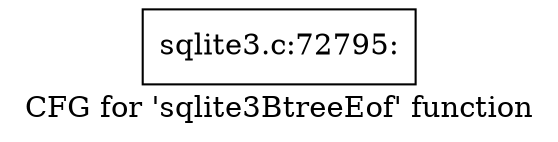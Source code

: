 digraph "CFG for 'sqlite3BtreeEof' function" {
	label="CFG for 'sqlite3BtreeEof' function";

	Node0x55c0f7f1f3a0 [shape=record,label="{sqlite3.c:72795:}"];
}
